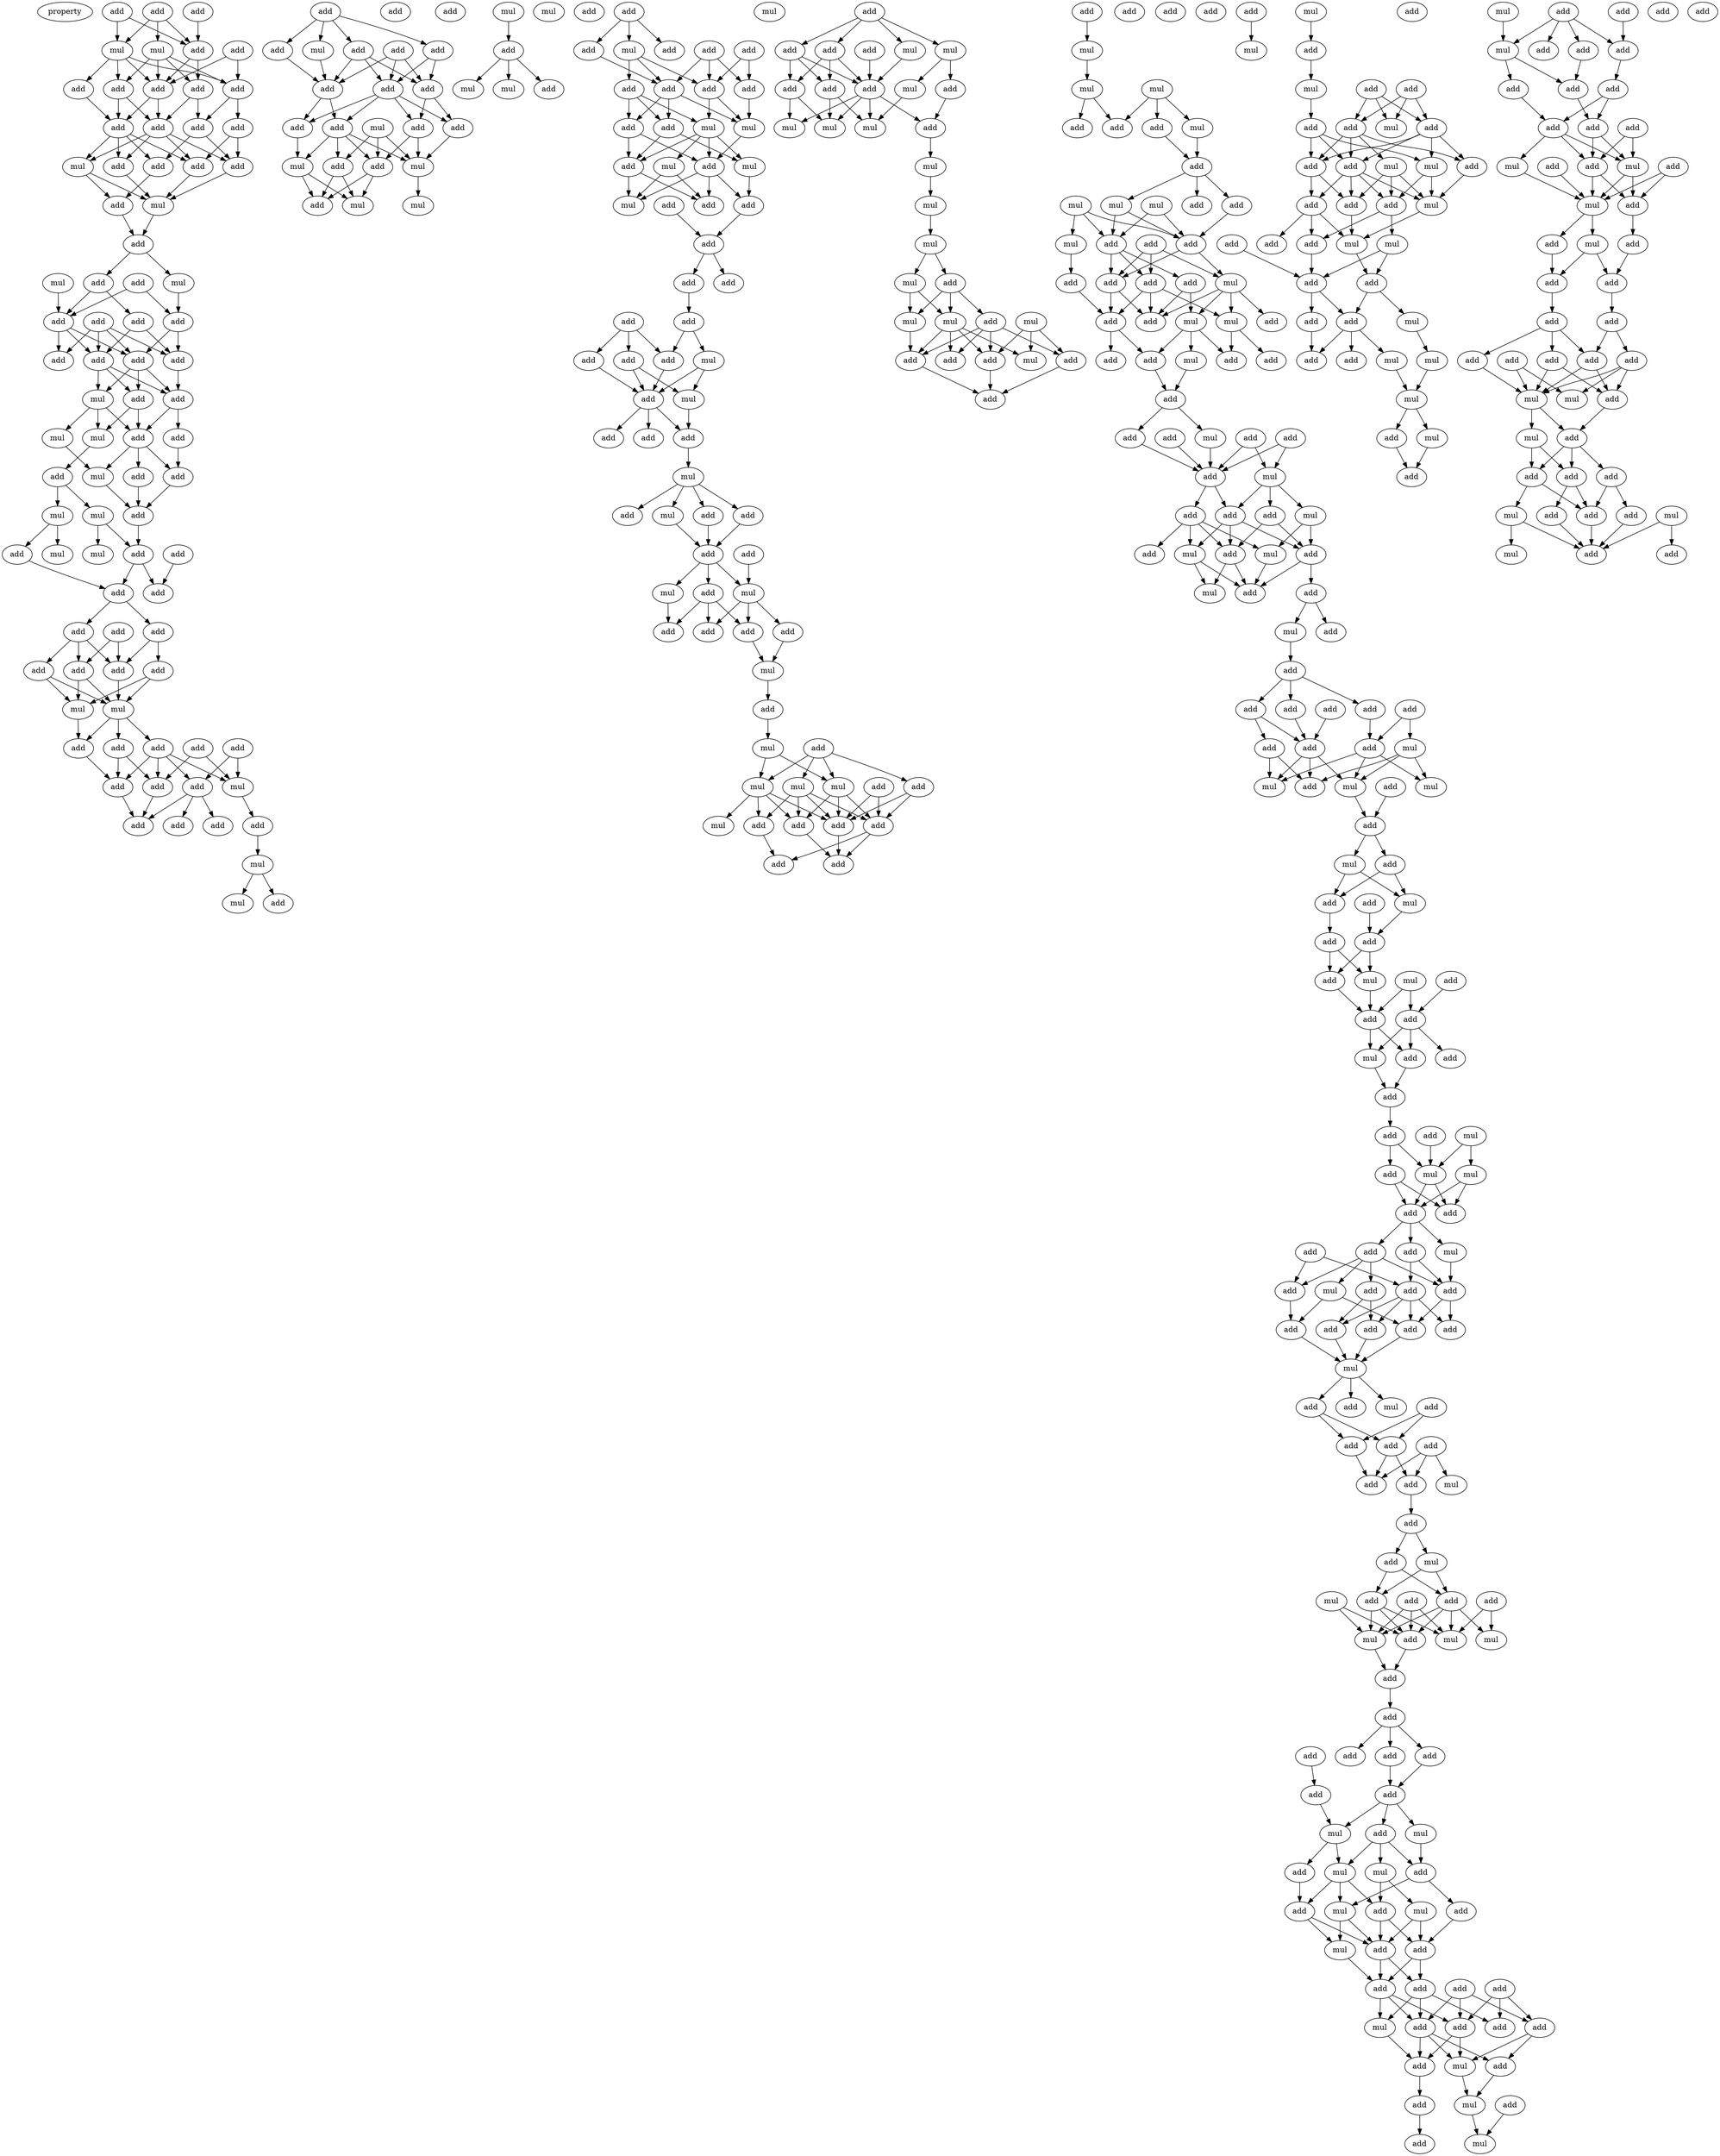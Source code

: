 digraph {
    node [fontcolor=black]
    property [mul=2,lf=1.6]
    0 [ label = add ];
    1 [ label = add ];
    2 [ label = add ];
    3 [ label = mul ];
    4 [ label = mul ];
    5 [ label = add ];
    6 [ label = add ];
    7 [ label = add ];
    8 [ label = add ];
    9 [ label = add ];
    10 [ label = add ];
    11 [ label = add ];
    12 [ label = add ];
    13 [ label = add ];
    14 [ label = add ];
    15 [ label = add ];
    16 [ label = mul ];
    17 [ label = add ];
    18 [ label = add ];
    19 [ label = add ];
    20 [ label = add ];
    21 [ label = add ];
    22 [ label = mul ];
    23 [ label = add ];
    24 [ label = add ];
    25 [ label = mul ];
    26 [ label = mul ];
    27 [ label = add ];
    28 [ label = add ];
    29 [ label = add ];
    30 [ label = add ];
    31 [ label = add ];
    32 [ label = add ];
    33 [ label = add ];
    34 [ label = add ];
    35 [ label = add ];
    36 [ label = add ];
    37 [ label = add ];
    38 [ label = mul ];
    39 [ label = mul ];
    40 [ label = add ];
    41 [ label = mul ];
    42 [ label = add ];
    43 [ label = add ];
    44 [ label = add ];
    45 [ label = add ];
    46 [ label = mul ];
    47 [ label = mul ];
    48 [ label = mul ];
    49 [ label = add ];
    50 [ label = mul ];
    51 [ label = add ];
    52 [ label = add ];
    53 [ label = mul ];
    54 [ label = add ];
    55 [ label = add ];
    56 [ label = add ];
    57 [ label = add ];
    58 [ label = add ];
    59 [ label = add ];
    60 [ label = add ];
    61 [ label = add ];
    62 [ label = add ];
    63 [ label = add ];
    64 [ label = mul ];
    65 [ label = mul ];
    66 [ label = add ];
    67 [ label = add ];
    68 [ label = add ];
    69 [ label = add ];
    70 [ label = add ];
    71 [ label = mul ];
    72 [ label = add ];
    73 [ label = add ];
    74 [ label = add ];
    75 [ label = add ];
    76 [ label = add ];
    77 [ label = add ];
    78 [ label = add ];
    79 [ label = mul ];
    80 [ label = mul ];
    81 [ label = add ];
    82 [ label = add ];
    83 [ label = add ];
    84 [ label = mul ];
    85 [ label = add ];
    86 [ label = add ];
    87 [ label = add ];
    88 [ label = add ];
    89 [ label = add ];
    90 [ label = add ];
    91 [ label = add ];
    92 [ label = mul ];
    93 [ label = add ];
    94 [ label = add ];
    95 [ label = add ];
    96 [ label = mul ];
    97 [ label = mul ];
    98 [ label = add ];
    99 [ label = add ];
    100 [ label = mul ];
    101 [ label = add ];
    102 [ label = mul ];
    103 [ label = add ];
    104 [ label = add ];
    105 [ label = mul ];
    106 [ label = add ];
    107 [ label = mul ];
    108 [ label = mul ];
    109 [ label = add ];
    110 [ label = mul ];
    111 [ label = add ];
    112 [ label = add ];
    113 [ label = add ];
    114 [ label = add ];
    115 [ label = add ];
    116 [ label = mul ];
    117 [ label = add ];
    118 [ label = add ];
    119 [ label = add ];
    120 [ label = add ];
    121 [ label = add ];
    122 [ label = add ];
    123 [ label = mul ];
    124 [ label = add ];
    125 [ label = mul ];
    126 [ label = add ];
    127 [ label = mul ];
    128 [ label = add ];
    129 [ label = mul ];
    130 [ label = mul ];
    131 [ label = add ];
    132 [ label = add ];
    133 [ label = add ];
    134 [ label = add ];
    135 [ label = add ];
    136 [ label = add ];
    137 [ label = add ];
    138 [ label = add ];
    139 [ label = add ];
    140 [ label = add ];
    141 [ label = mul ];
    142 [ label = add ];
    143 [ label = mul ];
    144 [ label = add ];
    145 [ label = add ];
    146 [ label = add ];
    147 [ label = mul ];
    148 [ label = add ];
    149 [ label = mul ];
    150 [ label = add ];
    151 [ label = mul ];
    152 [ label = add ];
    153 [ label = add ];
    154 [ label = add ];
    155 [ label = add ];
    156 [ label = mul ];
    157 [ label = add ];
    158 [ label = mul ];
    159 [ label = add ];
    160 [ label = add ];
    161 [ label = add ];
    162 [ label = add ];
    163 [ label = mul ];
    164 [ label = add ];
    165 [ label = add ];
    166 [ label = mul ];
    167 [ label = mul ];
    168 [ label = mul ];
    169 [ label = mul ];
    170 [ label = add ];
    171 [ label = add ];
    172 [ label = add ];
    173 [ label = mul ];
    174 [ label = add ];
    175 [ label = add ];
    176 [ label = add ];
    177 [ label = add ];
    178 [ label = add ];
    179 [ label = add ];
    180 [ label = add ];
    181 [ label = add ];
    182 [ label = mul ];
    183 [ label = mul ];
    184 [ label = add ];
    185 [ label = add ];
    186 [ label = add ];
    187 [ label = add ];
    188 [ label = add ];
    189 [ label = mul ];
    190 [ label = mul ];
    191 [ label = mul ];
    192 [ label = add ];
    193 [ label = mul ];
    194 [ label = mul ];
    195 [ label = mul ];
    196 [ label = mul ];
    197 [ label = mul ];
    198 [ label = add ];
    199 [ label = mul ];
    200 [ label = mul ];
    201 [ label = mul ];
    202 [ label = add ];
    203 [ label = add ];
    204 [ label = add ];
    205 [ label = add ];
    206 [ label = add ];
    207 [ label = mul ];
    208 [ label = add ];
    209 [ label = add ];
    210 [ label = mul ];
    211 [ label = add ];
    212 [ label = mul ];
    213 [ label = mul ];
    214 [ label = add ];
    215 [ label = add ];
    216 [ label = add ];
    217 [ label = mul ];
    218 [ label = add ];
    219 [ label = add ];
    220 [ label = add ];
    221 [ label = add ];
    222 [ label = mul ];
    223 [ label = mul ];
    224 [ label = mul ];
    225 [ label = mul ];
    226 [ label = add ];
    227 [ label = add ];
    228 [ label = add ];
    229 [ label = mul ];
    230 [ label = add ];
    231 [ label = add ];
    232 [ label = add ];
    233 [ label = add ];
    234 [ label = add ];
    235 [ label = add ];
    236 [ label = mul ];
    237 [ label = add ];
    238 [ label = mul ];
    239 [ label = mul ];
    240 [ label = add ];
    241 [ label = add ];
    242 [ label = add ];
    243 [ label = add ];
    244 [ label = add ];
    245 [ label = add ];
    246 [ label = add ];
    247 [ label = add ];
    248 [ label = mul ];
    249 [ label = add ];
    250 [ label = mul ];
    251 [ label = add ];
    252 [ label = add ];
    253 [ label = add ];
    254 [ label = mul ];
    255 [ label = add ];
    256 [ label = add ];
    257 [ label = mul ];
    258 [ label = add ];
    259 [ label = add ];
    260 [ label = mul ];
    261 [ label = add ];
    262 [ label = mul ];
    263 [ label = add ];
    264 [ label = mul ];
    265 [ label = add ];
    266 [ label = add ];
    267 [ label = add ];
    268 [ label = add ];
    269 [ label = add ];
    270 [ label = add ];
    271 [ label = add ];
    272 [ label = add ];
    273 [ label = add ];
    274 [ label = mul ];
    275 [ label = add ];
    276 [ label = add ];
    277 [ label = mul ];
    278 [ label = add ];
    279 [ label = mul ];
    280 [ label = mul ];
    281 [ label = add ];
    282 [ label = add ];
    283 [ label = mul ];
    284 [ label = mul ];
    285 [ label = add ];
    286 [ label = add ];
    287 [ label = add ];
    288 [ label = add ];
    289 [ label = mul ];
    290 [ label = add ];
    291 [ label = add ];
    292 [ label = add ];
    293 [ label = mul ];
    294 [ label = add ];
    295 [ label = add ];
    296 [ label = add ];
    297 [ label = add ];
    298 [ label = mul ];
    299 [ label = add ];
    300 [ label = mul ];
    301 [ label = add ];
    302 [ label = add ];
    303 [ label = add ];
    304 [ label = mul ];
    305 [ label = mul ];
    306 [ label = add ];
    307 [ label = add ];
    308 [ label = add ];
    309 [ label = add ];
    310 [ label = add ];
    311 [ label = mul ];
    312 [ label = add ];
    313 [ label = mul ];
    314 [ label = add ];
    315 [ label = add ];
    316 [ label = add ];
    317 [ label = add ];
    318 [ label = add ];
    319 [ label = add ];
    320 [ label = add ];
    321 [ label = add ];
    322 [ label = mul ];
    323 [ label = add ];
    324 [ label = add ];
    325 [ label = mul ];
    326 [ label = add ];
    327 [ label = add ];
    328 [ label = add ];
    329 [ label = add ];
    330 [ label = add ];
    331 [ label = mul ];
    332 [ label = add ];
    333 [ label = add ];
    334 [ label = mul ];
    335 [ label = add ];
    336 [ label = add ];
    337 [ label = mul ];
    338 [ label = add ];
    339 [ label = add ];
    340 [ label = add ];
    341 [ label = add ];
    342 [ label = mul ];
    343 [ label = mul ];
    344 [ label = mul ];
    345 [ label = add ];
    346 [ label = add ];
    347 [ label = add ];
    348 [ label = add ];
    349 [ label = add ];
    350 [ label = add ];
    351 [ label = mul ];
    352 [ label = add ];
    353 [ label = add ];
    354 [ label = add ];
    355 [ label = add ];
    356 [ label = mul ];
    357 [ label = mul ];
    358 [ label = mul ];
    359 [ label = mul ];
    360 [ label = add ];
    361 [ label = add ];
    362 [ label = mul ];
    363 [ label = add ];
    364 [ label = add ];
    365 [ label = add ];
    366 [ label = mul ];
    367 [ label = add ];
    368 [ label = add ];
    369 [ label = mul ];
    370 [ label = add ];
    371 [ label = add ];
    372 [ label = add ];
    373 [ label = add ];
    374 [ label = add ];
    375 [ label = mul ];
    376 [ label = add ];
    377 [ label = add ];
    378 [ label = add ];
    379 [ label = mul ];
    380 [ label = add ];
    381 [ label = add ];
    382 [ label = add ];
    383 [ label = add ];
    384 [ label = mul ];
    385 [ label = mul ];
    386 [ label = mul ];
    387 [ label = add ];
    388 [ label = add ];
    389 [ label = mul ];
    390 [ label = add ];
    391 [ label = add ];
    392 [ label = mul ];
    393 [ label = add ];
    394 [ label = add ];
    395 [ label = add ];
    396 [ label = add ];
    397 [ label = add ];
    398 [ label = mul ];
    399 [ label = mul ];
    400 [ label = add ];
    401 [ label = add ];
    402 [ label = add ];
    403 [ label = add ];
    404 [ label = mul ];
    405 [ label = mul ];
    406 [ label = add ];
    407 [ label = add ];
    408 [ label = mul ];
    409 [ label = add ];
    410 [ label = add ];
    411 [ label = add ];
    412 [ label = mul ];
    413 [ label = add ];
    414 [ label = add ];
    415 [ label = mul ];
    416 [ label = mul ];
    417 [ label = add ];
    418 [ label = add ];
    419 [ label = mul ];
    420 [ label = add ];
    421 [ label = mul ];
    422 [ label = add ];
    423 [ label = add ];
    424 [ label = add ];
    425 [ label = mul ];
    426 [ label = add ];
    427 [ label = add ];
    428 [ label = add ];
    429 [ label = add ];
    430 [ label = add ];
    431 [ label = mul ];
    432 [ label = add ];
    433 [ label = add ];
    434 [ label = add ];
    435 [ label = add ];
    436 [ label = add ];
    437 [ label = add ];
    438 [ label = mul ];
    439 [ label = add ];
    440 [ label = mul ];
    441 [ label = add ];
    442 [ label = add ];
    443 [ label = mul ];
    444 [ label = add ];
    445 [ label = add ];
    446 [ label = mul ];
    447 [ label = add ];
    448 [ label = add ];
    449 [ label = add ];
    450 [ label = add ];
    451 [ label = add ];
    452 [ label = add ];
    453 [ label = add ];
    454 [ label = add ];
    455 [ label = add ];
    456 [ label = add ];
    457 [ label = add ];
    458 [ label = mul ];
    459 [ label = mul ];
    460 [ label = add ];
    461 [ label = mul ];
    462 [ label = add ];
    463 [ label = add ];
    464 [ label = add ];
    465 [ label = add ];
    466 [ label = mul ];
    467 [ label = add ];
    468 [ label = add ];
    469 [ label = mul ];
    470 [ label = add ];
    471 [ label = add ];
    472 [ label = mul ];
    473 [ label = add ];
    0 -> 3 [ name = 0 ];
    0 -> 4 [ name = 1 ];
    0 -> 5 [ name = 2 ];
    1 -> 3 [ name = 3 ];
    1 -> 5 [ name = 4 ];
    2 -> 5 [ name = 5 ];
    3 -> 7 [ name = 6 ];
    3 -> 8 [ name = 7 ];
    3 -> 10 [ name = 8 ];
    3 -> 11 [ name = 9 ];
    4 -> 7 [ name = 10 ];
    4 -> 8 [ name = 11 ];
    4 -> 9 [ name = 12 ];
    4 -> 11 [ name = 13 ];
    5 -> 9 [ name = 14 ];
    5 -> 11 [ name = 15 ];
    6 -> 7 [ name = 16 ];
    6 -> 11 [ name = 17 ];
    7 -> 13 [ name = 18 ];
    7 -> 15 [ name = 19 ];
    8 -> 12 [ name = 20 ];
    8 -> 14 [ name = 21 ];
    9 -> 13 [ name = 22 ];
    9 -> 14 [ name = 23 ];
    10 -> 12 [ name = 24 ];
    11 -> 12 [ name = 25 ];
    11 -> 14 [ name = 26 ];
    12 -> 16 [ name = 27 ];
    12 -> 17 [ name = 28 ];
    12 -> 18 [ name = 29 ];
    12 -> 20 [ name = 30 ];
    13 -> 19 [ name = 31 ];
    13 -> 20 [ name = 32 ];
    14 -> 16 [ name = 33 ];
    14 -> 17 [ name = 34 ];
    14 -> 18 [ name = 35 ];
    14 -> 19 [ name = 36 ];
    15 -> 18 [ name = 37 ];
    15 -> 19 [ name = 38 ];
    16 -> 21 [ name = 39 ];
    16 -> 22 [ name = 40 ];
    17 -> 22 [ name = 41 ];
    18 -> 22 [ name = 42 ];
    19 -> 22 [ name = 43 ];
    20 -> 21 [ name = 44 ];
    21 -> 23 [ name = 45 ];
    22 -> 23 [ name = 46 ];
    23 -> 26 [ name = 47 ];
    23 -> 27 [ name = 48 ];
    24 -> 30 [ name = 49 ];
    24 -> 31 [ name = 50 ];
    25 -> 31 [ name = 51 ];
    26 -> 30 [ name = 52 ];
    27 -> 28 [ name = 53 ];
    27 -> 31 [ name = 54 ];
    28 -> 33 [ name = 55 ];
    28 -> 35 [ name = 56 ];
    29 -> 32 [ name = 57 ];
    29 -> 33 [ name = 58 ];
    29 -> 34 [ name = 59 ];
    29 -> 35 [ name = 60 ];
    30 -> 32 [ name = 61 ];
    30 -> 35 [ name = 62 ];
    31 -> 32 [ name = 63 ];
    31 -> 33 [ name = 64 ];
    31 -> 34 [ name = 65 ];
    32 -> 36 [ name = 66 ];
    32 -> 37 [ name = 67 ];
    32 -> 38 [ name = 68 ];
    33 -> 36 [ name = 69 ];
    33 -> 37 [ name = 70 ];
    33 -> 38 [ name = 71 ];
    35 -> 37 [ name = 72 ];
    36 -> 39 [ name = 73 ];
    36 -> 42 [ name = 74 ];
    37 -> 40 [ name = 75 ];
    37 -> 42 [ name = 76 ];
    38 -> 39 [ name = 77 ];
    38 -> 41 [ name = 78 ];
    38 -> 42 [ name = 79 ];
    39 -> 45 [ name = 80 ];
    40 -> 44 [ name = 81 ];
    41 -> 46 [ name = 82 ];
    42 -> 43 [ name = 83 ];
    42 -> 44 [ name = 84 ];
    42 -> 46 [ name = 85 ];
    43 -> 49 [ name = 86 ];
    44 -> 49 [ name = 87 ];
    45 -> 47 [ name = 88 ];
    45 -> 48 [ name = 89 ];
    46 -> 49 [ name = 90 ];
    47 -> 50 [ name = 91 ];
    47 -> 54 [ name = 92 ];
    48 -> 51 [ name = 93 ];
    48 -> 53 [ name = 94 ];
    49 -> 51 [ name = 95 ];
    51 -> 55 [ name = 96 ];
    51 -> 56 [ name = 97 ];
    52 -> 56 [ name = 98 ];
    54 -> 55 [ name = 99 ];
    55 -> 58 [ name = 100 ];
    55 -> 59 [ name = 101 ];
    57 -> 60 [ name = 102 ];
    57 -> 61 [ name = 103 ];
    58 -> 61 [ name = 104 ];
    58 -> 62 [ name = 105 ];
    59 -> 60 [ name = 106 ];
    59 -> 61 [ name = 107 ];
    59 -> 63 [ name = 108 ];
    60 -> 64 [ name = 109 ];
    60 -> 65 [ name = 110 ];
    61 -> 65 [ name = 111 ];
    62 -> 64 [ name = 112 ];
    62 -> 65 [ name = 113 ];
    63 -> 64 [ name = 114 ];
    63 -> 65 [ name = 115 ];
    64 -> 69 [ name = 116 ];
    65 -> 66 [ name = 117 ];
    65 -> 69 [ name = 118 ];
    65 -> 70 [ name = 119 ];
    66 -> 72 [ name = 120 ];
    66 -> 74 [ name = 121 ];
    67 -> 71 [ name = 122 ];
    67 -> 72 [ name = 123 ];
    68 -> 71 [ name = 124 ];
    68 -> 73 [ name = 125 ];
    69 -> 74 [ name = 126 ];
    70 -> 71 [ name = 127 ];
    70 -> 72 [ name = 128 ];
    70 -> 73 [ name = 129 ];
    70 -> 74 [ name = 130 ];
    71 -> 76 [ name = 131 ];
    72 -> 75 [ name = 132 ];
    73 -> 75 [ name = 133 ];
    73 -> 77 [ name = 134 ];
    73 -> 78 [ name = 135 ];
    74 -> 75 [ name = 136 ];
    76 -> 79 [ name = 137 ];
    79 -> 80 [ name = 138 ];
    79 -> 81 [ name = 139 ];
    82 -> 83 [ name = 140 ];
    82 -> 84 [ name = 141 ];
    82 -> 86 [ name = 142 ];
    82 -> 87 [ name = 143 ];
    83 -> 88 [ name = 144 ];
    83 -> 89 [ name = 145 ];
    83 -> 90 [ name = 146 ];
    84 -> 89 [ name = 147 ];
    85 -> 88 [ name = 148 ];
    85 -> 89 [ name = 149 ];
    85 -> 90 [ name = 150 ];
    86 -> 89 [ name = 151 ];
    87 -> 88 [ name = 152 ];
    87 -> 90 [ name = 153 ];
    88 -> 91 [ name = 154 ];
    88 -> 93 [ name = 155 ];
    88 -> 94 [ name = 156 ];
    88 -> 95 [ name = 157 ];
    89 -> 93 [ name = 158 ];
    89 -> 95 [ name = 159 ];
    90 -> 91 [ name = 160 ];
    90 -> 94 [ name = 161 ];
    91 -> 96 [ name = 162 ];
    92 -> 96 [ name = 163 ];
    92 -> 98 [ name = 164 ];
    92 -> 99 [ name = 165 ];
    93 -> 96 [ name = 166 ];
    93 -> 97 [ name = 167 ];
    93 -> 98 [ name = 168 ];
    93 -> 99 [ name = 169 ];
    94 -> 96 [ name = 170 ];
    94 -> 98 [ name = 171 ];
    95 -> 97 [ name = 172 ];
    96 -> 100 [ name = 173 ];
    97 -> 101 [ name = 174 ];
    97 -> 102 [ name = 175 ];
    98 -> 101 [ name = 176 ];
    98 -> 102 [ name = 177 ];
    99 -> 101 [ name = 178 ];
    99 -> 102 [ name = 179 ];
    105 -> 106 [ name = 180 ];
    106 -> 107 [ name = 181 ];
    106 -> 110 [ name = 182 ];
    106 -> 111 [ name = 183 ];
    112 -> 113 [ name = 184 ];
    112 -> 114 [ name = 185 ];
    112 -> 116 [ name = 186 ];
    113 -> 118 [ name = 187 ];
    115 -> 118 [ name = 188 ];
    115 -> 120 [ name = 189 ];
    115 -> 121 [ name = 190 ];
    116 -> 118 [ name = 191 ];
    116 -> 119 [ name = 192 ];
    116 -> 120 [ name = 193 ];
    117 -> 120 [ name = 194 ];
    117 -> 121 [ name = 195 ];
    118 -> 122 [ name = 196 ];
    118 -> 124 [ name = 197 ];
    118 -> 125 [ name = 198 ];
    119 -> 122 [ name = 199 ];
    119 -> 123 [ name = 200 ];
    119 -> 124 [ name = 201 ];
    120 -> 123 [ name = 202 ];
    120 -> 125 [ name = 203 ];
    121 -> 125 [ name = 204 ];
    122 -> 128 [ name = 205 ];
    122 -> 129 [ name = 206 ];
    123 -> 126 [ name = 207 ];
    123 -> 127 [ name = 208 ];
    123 -> 128 [ name = 209 ];
    123 -> 129 [ name = 210 ];
    124 -> 126 [ name = 211 ];
    124 -> 128 [ name = 212 ];
    125 -> 126 [ name = 213 ];
    126 -> 130 [ name = 214 ];
    126 -> 132 [ name = 215 ];
    126 -> 133 [ name = 216 ];
    127 -> 130 [ name = 217 ];
    127 -> 133 [ name = 218 ];
    128 -> 130 [ name = 219 ];
    128 -> 133 [ name = 220 ];
    129 -> 132 [ name = 221 ];
    131 -> 134 [ name = 222 ];
    132 -> 134 [ name = 223 ];
    134 -> 135 [ name = 224 ];
    134 -> 136 [ name = 225 ];
    135 -> 138 [ name = 226 ];
    137 -> 139 [ name = 227 ];
    137 -> 140 [ name = 228 ];
    137 -> 142 [ name = 229 ];
    138 -> 141 [ name = 230 ];
    138 -> 142 [ name = 231 ];
    139 -> 143 [ name = 232 ];
    139 -> 144 [ name = 233 ];
    140 -> 144 [ name = 234 ];
    141 -> 143 [ name = 235 ];
    141 -> 144 [ name = 236 ];
    142 -> 144 [ name = 237 ];
    143 -> 146 [ name = 238 ];
    144 -> 145 [ name = 239 ];
    144 -> 146 [ name = 240 ];
    144 -> 148 [ name = 241 ];
    146 -> 149 [ name = 242 ];
    149 -> 150 [ name = 243 ];
    149 -> 151 [ name = 244 ];
    149 -> 152 [ name = 245 ];
    149 -> 153 [ name = 246 ];
    151 -> 155 [ name = 247 ];
    152 -> 155 [ name = 248 ];
    153 -> 155 [ name = 249 ];
    154 -> 158 [ name = 250 ];
    155 -> 156 [ name = 251 ];
    155 -> 157 [ name = 252 ];
    155 -> 158 [ name = 253 ];
    156 -> 159 [ name = 254 ];
    157 -> 159 [ name = 255 ];
    157 -> 160 [ name = 256 ];
    157 -> 161 [ name = 257 ];
    158 -> 160 [ name = 258 ];
    158 -> 161 [ name = 259 ];
    158 -> 162 [ name = 260 ];
    160 -> 163 [ name = 261 ];
    162 -> 163 [ name = 262 ];
    163 -> 164 [ name = 263 ];
    164 -> 166 [ name = 264 ];
    165 -> 167 [ name = 265 ];
    165 -> 168 [ name = 266 ];
    165 -> 169 [ name = 267 ];
    165 -> 170 [ name = 268 ];
    166 -> 167 [ name = 269 ];
    166 -> 169 [ name = 270 ];
    167 -> 172 [ name = 271 ];
    167 -> 174 [ name = 272 ];
    167 -> 176 [ name = 273 ];
    168 -> 172 [ name = 274 ];
    168 -> 174 [ name = 275 ];
    168 -> 175 [ name = 276 ];
    168 -> 176 [ name = 277 ];
    169 -> 172 [ name = 278 ];
    169 -> 173 [ name = 279 ];
    169 -> 174 [ name = 280 ];
    169 -> 175 [ name = 281 ];
    170 -> 172 [ name = 282 ];
    170 -> 176 [ name = 283 ];
    171 -> 172 [ name = 284 ];
    171 -> 176 [ name = 285 ];
    172 -> 177 [ name = 286 ];
    174 -> 177 [ name = 287 ];
    175 -> 178 [ name = 288 ];
    176 -> 177 [ name = 289 ];
    176 -> 178 [ name = 290 ];
    179 -> 180 [ name = 291 ];
    179 -> 182 [ name = 292 ];
    179 -> 183 [ name = 293 ];
    179 -> 184 [ name = 294 ];
    180 -> 185 [ name = 295 ];
    180 -> 187 [ name = 296 ];
    180 -> 188 [ name = 297 ];
    181 -> 185 [ name = 298 ];
    182 -> 186 [ name = 299 ];
    182 -> 189 [ name = 300 ];
    183 -> 185 [ name = 301 ];
    184 -> 185 [ name = 302 ];
    184 -> 187 [ name = 303 ];
    184 -> 188 [ name = 304 ];
    185 -> 190 [ name = 305 ];
    185 -> 191 [ name = 306 ];
    185 -> 192 [ name = 307 ];
    185 -> 193 [ name = 308 ];
    186 -> 192 [ name = 309 ];
    187 -> 190 [ name = 310 ];
    187 -> 191 [ name = 311 ];
    188 -> 191 [ name = 312 ];
    188 -> 193 [ name = 313 ];
    189 -> 190 [ name = 314 ];
    192 -> 194 [ name = 315 ];
    194 -> 195 [ name = 316 ];
    195 -> 196 [ name = 317 ];
    196 -> 197 [ name = 318 ];
    196 -> 198 [ name = 319 ];
    197 -> 199 [ name = 320 ];
    197 -> 200 [ name = 321 ];
    198 -> 199 [ name = 322 ];
    198 -> 200 [ name = 323 ];
    198 -> 202 [ name = 324 ];
    199 -> 205 [ name = 325 ];
    200 -> 204 [ name = 326 ];
    200 -> 205 [ name = 327 ];
    200 -> 206 [ name = 328 ];
    200 -> 207 [ name = 329 ];
    201 -> 203 [ name = 330 ];
    201 -> 206 [ name = 331 ];
    201 -> 207 [ name = 332 ];
    202 -> 203 [ name = 333 ];
    202 -> 204 [ name = 334 ];
    202 -> 205 [ name = 335 ];
    202 -> 206 [ name = 336 ];
    203 -> 208 [ name = 337 ];
    205 -> 208 [ name = 338 ];
    206 -> 208 [ name = 339 ];
    209 -> 210 [ name = 340 ];
    210 -> 212 [ name = 341 ];
    212 -> 214 [ name = 342 ];
    212 -> 215 [ name = 343 ];
    213 -> 215 [ name = 344 ];
    213 -> 216 [ name = 345 ];
    213 -> 217 [ name = 346 ];
    216 -> 219 [ name = 347 ];
    217 -> 219 [ name = 348 ];
    219 -> 220 [ name = 349 ];
    219 -> 221 [ name = 350 ];
    219 -> 224 [ name = 351 ];
    220 -> 226 [ name = 352 ];
    222 -> 225 [ name = 353 ];
    222 -> 226 [ name = 354 ];
    222 -> 228 [ name = 355 ];
    223 -> 226 [ name = 356 ];
    223 -> 228 [ name = 357 ];
    224 -> 226 [ name = 358 ];
    224 -> 228 [ name = 359 ];
    225 -> 230 [ name = 360 ];
    226 -> 229 [ name = 361 ];
    226 -> 233 [ name = 362 ];
    227 -> 229 [ name = 363 ];
    227 -> 231 [ name = 364 ];
    227 -> 233 [ name = 365 ];
    228 -> 231 [ name = 366 ];
    228 -> 232 [ name = 367 ];
    228 -> 233 [ name = 368 ];
    229 -> 234 [ name = 369 ];
    229 -> 236 [ name = 370 ];
    229 -> 237 [ name = 371 ];
    229 -> 238 [ name = 372 ];
    230 -> 235 [ name = 373 ];
    231 -> 234 [ name = 374 ];
    231 -> 235 [ name = 375 ];
    231 -> 238 [ name = 376 ];
    232 -> 234 [ name = 377 ];
    232 -> 236 [ name = 378 ];
    233 -> 234 [ name = 379 ];
    233 -> 235 [ name = 380 ];
    235 -> 242 [ name = 381 ];
    235 -> 243 [ name = 382 ];
    236 -> 239 [ name = 383 ];
    236 -> 240 [ name = 384 ];
    236 -> 243 [ name = 385 ];
    238 -> 240 [ name = 386 ];
    238 -> 241 [ name = 387 ];
    239 -> 244 [ name = 388 ];
    243 -> 244 [ name = 389 ];
    244 -> 248 [ name = 390 ];
    244 -> 249 [ name = 391 ];
    245 -> 250 [ name = 392 ];
    245 -> 251 [ name = 393 ];
    246 -> 251 [ name = 394 ];
    247 -> 250 [ name = 395 ];
    247 -> 251 [ name = 396 ];
    248 -> 251 [ name = 397 ];
    249 -> 251 [ name = 398 ];
    250 -> 252 [ name = 399 ];
    250 -> 253 [ name = 400 ];
    250 -> 254 [ name = 401 ];
    251 -> 253 [ name = 402 ];
    251 -> 255 [ name = 403 ];
    252 -> 256 [ name = 404 ];
    252 -> 258 [ name = 405 ];
    253 -> 256 [ name = 406 ];
    253 -> 257 [ name = 407 ];
    253 -> 258 [ name = 408 ];
    254 -> 256 [ name = 409 ];
    254 -> 260 [ name = 410 ];
    255 -> 257 [ name = 411 ];
    255 -> 258 [ name = 412 ];
    255 -> 259 [ name = 413 ];
    255 -> 260 [ name = 414 ];
    256 -> 261 [ name = 415 ];
    256 -> 263 [ name = 416 ];
    257 -> 262 [ name = 417 ];
    257 -> 263 [ name = 418 ];
    258 -> 262 [ name = 419 ];
    258 -> 263 [ name = 420 ];
    260 -> 263 [ name = 421 ];
    261 -> 264 [ name = 422 ];
    261 -> 265 [ name = 423 ];
    264 -> 266 [ name = 424 ];
    266 -> 267 [ name = 425 ];
    266 -> 269 [ name = 426 ];
    266 -> 270 [ name = 427 ];
    267 -> 273 [ name = 428 ];
    268 -> 273 [ name = 429 ];
    269 -> 275 [ name = 430 ];
    270 -> 272 [ name = 431 ];
    270 -> 273 [ name = 432 ];
    271 -> 274 [ name = 433 ];
    271 -> 275 [ name = 434 ];
    272 -> 277 [ name = 435 ];
    272 -> 278 [ name = 436 ];
    273 -> 277 [ name = 437 ];
    273 -> 278 [ name = 438 ];
    273 -> 280 [ name = 439 ];
    274 -> 278 [ name = 440 ];
    274 -> 279 [ name = 441 ];
    274 -> 280 [ name = 442 ];
    275 -> 277 [ name = 443 ];
    275 -> 279 [ name = 444 ];
    275 -> 280 [ name = 445 ];
    276 -> 281 [ name = 446 ];
    280 -> 281 [ name = 447 ];
    281 -> 282 [ name = 448 ];
    281 -> 283 [ name = 449 ];
    282 -> 284 [ name = 450 ];
    282 -> 285 [ name = 451 ];
    283 -> 284 [ name = 452 ];
    283 -> 285 [ name = 453 ];
    284 -> 288 [ name = 454 ];
    285 -> 287 [ name = 455 ];
    286 -> 288 [ name = 456 ];
    287 -> 289 [ name = 457 ];
    287 -> 292 [ name = 458 ];
    288 -> 289 [ name = 459 ];
    288 -> 292 [ name = 460 ];
    289 -> 295 [ name = 461 ];
    291 -> 294 [ name = 462 ];
    292 -> 295 [ name = 463 ];
    293 -> 294 [ name = 464 ];
    293 -> 295 [ name = 465 ];
    294 -> 296 [ name = 466 ];
    294 -> 297 [ name = 467 ];
    294 -> 298 [ name = 468 ];
    295 -> 297 [ name = 469 ];
    295 -> 298 [ name = 470 ];
    297 -> 299 [ name = 471 ];
    298 -> 299 [ name = 472 ];
    299 -> 301 [ name = 473 ];
    300 -> 304 [ name = 474 ];
    300 -> 305 [ name = 475 ];
    301 -> 303 [ name = 476 ];
    301 -> 305 [ name = 477 ];
    302 -> 305 [ name = 478 ];
    303 -> 306 [ name = 479 ];
    303 -> 307 [ name = 480 ];
    304 -> 306 [ name = 481 ];
    304 -> 307 [ name = 482 ];
    305 -> 306 [ name = 483 ];
    305 -> 307 [ name = 484 ];
    307 -> 308 [ name = 485 ];
    307 -> 310 [ name = 486 ];
    307 -> 311 [ name = 487 ];
    308 -> 312 [ name = 488 ];
    308 -> 313 [ name = 489 ];
    308 -> 314 [ name = 490 ];
    308 -> 316 [ name = 491 ];
    309 -> 315 [ name = 492 ];
    309 -> 316 [ name = 493 ];
    310 -> 314 [ name = 494 ];
    310 -> 315 [ name = 495 ];
    311 -> 314 [ name = 496 ];
    312 -> 320 [ name = 497 ];
    312 -> 321 [ name = 498 ];
    313 -> 318 [ name = 499 ];
    313 -> 319 [ name = 500 ];
    314 -> 317 [ name = 501 ];
    314 -> 318 [ name = 502 ];
    315 -> 317 [ name = 503 ];
    315 -> 318 [ name = 504 ];
    315 -> 320 [ name = 505 ];
    315 -> 321 [ name = 506 ];
    316 -> 319 [ name = 507 ];
    318 -> 322 [ name = 508 ];
    319 -> 322 [ name = 509 ];
    320 -> 322 [ name = 510 ];
    321 -> 322 [ name = 511 ];
    322 -> 323 [ name = 512 ];
    322 -> 325 [ name = 513 ];
    322 -> 326 [ name = 514 ];
    324 -> 328 [ name = 515 ];
    324 -> 329 [ name = 516 ];
    326 -> 328 [ name = 517 ];
    326 -> 329 [ name = 518 ];
    327 -> 330 [ name = 519 ];
    327 -> 331 [ name = 520 ];
    327 -> 332 [ name = 521 ];
    328 -> 330 [ name = 522 ];
    328 -> 332 [ name = 523 ];
    329 -> 330 [ name = 524 ];
    332 -> 333 [ name = 525 ];
    333 -> 334 [ name = 526 ];
    333 -> 335 [ name = 527 ];
    334 -> 336 [ name = 528 ];
    334 -> 340 [ name = 529 ];
    335 -> 336 [ name = 530 ];
    335 -> 340 [ name = 531 ];
    336 -> 341 [ name = 532 ];
    336 -> 342 [ name = 533 ];
    336 -> 343 [ name = 534 ];
    337 -> 341 [ name = 535 ];
    337 -> 342 [ name = 536 ];
    338 -> 341 [ name = 537 ];
    338 -> 342 [ name = 538 ];
    338 -> 343 [ name = 539 ];
    339 -> 343 [ name = 540 ];
    339 -> 344 [ name = 541 ];
    340 -> 341 [ name = 542 ];
    340 -> 342 [ name = 543 ];
    340 -> 343 [ name = 544 ];
    340 -> 344 [ name = 545 ];
    341 -> 345 [ name = 546 ];
    342 -> 345 [ name = 547 ];
    345 -> 347 [ name = 548 ];
    346 -> 351 [ name = 549 ];
    347 -> 349 [ name = 550 ];
    347 -> 350 [ name = 551 ];
    347 -> 352 [ name = 552 ];
    348 -> 354 [ name = 553 ];
    350 -> 353 [ name = 554 ];
    352 -> 353 [ name = 555 ];
    353 -> 355 [ name = 556 ];
    353 -> 356 [ name = 557 ];
    353 -> 357 [ name = 558 ];
    354 -> 356 [ name = 559 ];
    355 -> 358 [ name = 560 ];
    355 -> 359 [ name = 561 ];
    355 -> 361 [ name = 562 ];
    356 -> 358 [ name = 563 ];
    356 -> 360 [ name = 564 ];
    357 -> 361 [ name = 565 ];
    358 -> 364 [ name = 566 ];
    358 -> 365 [ name = 567 ];
    358 -> 366 [ name = 568 ];
    359 -> 362 [ name = 569 ];
    359 -> 364 [ name = 570 ];
    360 -> 365 [ name = 571 ];
    361 -> 363 [ name = 572 ];
    361 -> 366 [ name = 573 ];
    362 -> 367 [ name = 574 ];
    362 -> 368 [ name = 575 ];
    363 -> 368 [ name = 576 ];
    364 -> 367 [ name = 577 ];
    364 -> 368 [ name = 578 ];
    365 -> 367 [ name = 579 ];
    365 -> 369 [ name = 580 ];
    366 -> 367 [ name = 581 ];
    366 -> 369 [ name = 582 ];
    367 -> 370 [ name = 583 ];
    367 -> 372 [ name = 584 ];
    368 -> 370 [ name = 585 ];
    368 -> 372 [ name = 586 ];
    369 -> 372 [ name = 587 ];
    370 -> 375 [ name = 588 ];
    370 -> 376 [ name = 589 ];
    370 -> 378 [ name = 590 ];
    371 -> 374 [ name = 591 ];
    371 -> 377 [ name = 592 ];
    371 -> 378 [ name = 593 ];
    372 -> 375 [ name = 594 ];
    372 -> 376 [ name = 595 ];
    372 -> 377 [ name = 596 ];
    373 -> 374 [ name = 597 ];
    373 -> 376 [ name = 598 ];
    373 -> 377 [ name = 599 ];
    374 -> 379 [ name = 600 ];
    374 -> 381 [ name = 601 ];
    375 -> 380 [ name = 602 ];
    376 -> 379 [ name = 603 ];
    376 -> 380 [ name = 604 ];
    376 -> 381 [ name = 605 ];
    377 -> 379 [ name = 606 ];
    377 -> 380 [ name = 607 ];
    379 -> 384 [ name = 608 ];
    380 -> 383 [ name = 609 ];
    381 -> 384 [ name = 610 ];
    382 -> 386 [ name = 611 ];
    383 -> 387 [ name = 612 ];
    384 -> 386 [ name = 613 ];
    385 -> 388 [ name = 614 ];
    388 -> 389 [ name = 615 ];
    389 -> 394 [ name = 616 ];
    390 -> 392 [ name = 617 ];
    390 -> 393 [ name = 618 ];
    390 -> 395 [ name = 619 ];
    391 -> 392 [ name = 620 ];
    391 -> 393 [ name = 621 ];
    391 -> 395 [ name = 622 ];
    393 -> 396 [ name = 623 ];
    393 -> 397 [ name = 624 ];
    393 -> 399 [ name = 625 ];
    393 -> 400 [ name = 626 ];
    394 -> 396 [ name = 627 ];
    394 -> 397 [ name = 628 ];
    394 -> 399 [ name = 629 ];
    395 -> 396 [ name = 630 ];
    395 -> 397 [ name = 631 ];
    395 -> 398 [ name = 632 ];
    395 -> 400 [ name = 633 ];
    396 -> 401 [ name = 634 ];
    396 -> 402 [ name = 635 ];
    396 -> 403 [ name = 636 ];
    396 -> 404 [ name = 637 ];
    397 -> 402 [ name = 638 ];
    397 -> 403 [ name = 639 ];
    398 -> 401 [ name = 640 ];
    398 -> 402 [ name = 641 ];
    398 -> 404 [ name = 642 ];
    399 -> 401 [ name = 643 ];
    399 -> 404 [ name = 644 ];
    400 -> 404 [ name = 645 ];
    401 -> 405 [ name = 646 ];
    401 -> 409 [ name = 647 ];
    402 -> 408 [ name = 648 ];
    403 -> 406 [ name = 649 ];
    403 -> 408 [ name = 650 ];
    403 -> 409 [ name = 651 ];
    404 -> 408 [ name = 652 ];
    405 -> 410 [ name = 653 ];
    405 -> 411 [ name = 654 ];
    407 -> 411 [ name = 655 ];
    408 -> 410 [ name = 656 ];
    409 -> 411 [ name = 657 ];
    410 -> 412 [ name = 658 ];
    410 -> 413 [ name = 659 ];
    411 -> 413 [ name = 660 ];
    411 -> 414 [ name = 661 ];
    412 -> 416 [ name = 662 ];
    413 -> 415 [ name = 663 ];
    413 -> 417 [ name = 664 ];
    413 -> 418 [ name = 665 ];
    414 -> 418 [ name = 666 ];
    415 -> 419 [ name = 667 ];
    416 -> 419 [ name = 668 ];
    419 -> 420 [ name = 669 ];
    419 -> 421 [ name = 670 ];
    420 -> 422 [ name = 671 ];
    421 -> 422 [ name = 672 ];
    424 -> 427 [ name = 673 ];
    424 -> 429 [ name = 674 ];
    424 -> 430 [ name = 675 ];
    424 -> 431 [ name = 676 ];
    425 -> 431 [ name = 677 ];
    426 -> 427 [ name = 678 ];
    427 -> 433 [ name = 679 ];
    430 -> 434 [ name = 680 ];
    431 -> 432 [ name = 681 ];
    431 -> 434 [ name = 682 ];
    432 -> 437 [ name = 683 ];
    433 -> 436 [ name = 684 ];
    433 -> 437 [ name = 685 ];
    434 -> 436 [ name = 686 ];
    435 -> 438 [ name = 687 ];
    435 -> 441 [ name = 688 ];
    436 -> 438 [ name = 689 ];
    436 -> 441 [ name = 690 ];
    437 -> 438 [ name = 691 ];
    437 -> 440 [ name = 692 ];
    437 -> 441 [ name = 693 ];
    438 -> 443 [ name = 694 ];
    438 -> 444 [ name = 695 ];
    439 -> 443 [ name = 696 ];
    440 -> 443 [ name = 697 ];
    441 -> 443 [ name = 698 ];
    441 -> 444 [ name = 699 ];
    442 -> 443 [ name = 700 ];
    442 -> 444 [ name = 701 ];
    443 -> 445 [ name = 702 ];
    443 -> 446 [ name = 703 ];
    444 -> 447 [ name = 704 ];
    445 -> 449 [ name = 705 ];
    446 -> 448 [ name = 706 ];
    446 -> 449 [ name = 707 ];
    447 -> 448 [ name = 708 ];
    448 -> 450 [ name = 709 ];
    449 -> 451 [ name = 710 ];
    450 -> 455 [ name = 711 ];
    450 -> 456 [ name = 712 ];
    451 -> 452 [ name = 713 ];
    451 -> 454 [ name = 714 ];
    451 -> 455 [ name = 715 ];
    452 -> 459 [ name = 716 ];
    453 -> 458 [ name = 717 ];
    453 -> 459 [ name = 718 ];
    454 -> 457 [ name = 719 ];
    454 -> 459 [ name = 720 ];
    455 -> 457 [ name = 721 ];
    455 -> 459 [ name = 722 ];
    456 -> 457 [ name = 723 ];
    456 -> 458 [ name = 724 ];
    456 -> 459 [ name = 725 ];
    457 -> 462 [ name = 726 ];
    459 -> 461 [ name = 727 ];
    459 -> 462 [ name = 728 ];
    461 -> 463 [ name = 729 ];
    461 -> 464 [ name = 730 ];
    462 -> 463 [ name = 731 ];
    462 -> 464 [ name = 732 ];
    462 -> 465 [ name = 733 ];
    463 -> 468 [ name = 734 ];
    463 -> 470 [ name = 735 ];
    464 -> 469 [ name = 736 ];
    464 -> 470 [ name = 737 ];
    465 -> 467 [ name = 738 ];
    465 -> 470 [ name = 739 ];
    466 -> 471 [ name = 740 ];
    466 -> 473 [ name = 741 ];
    467 -> 473 [ name = 742 ];
    468 -> 473 [ name = 743 ];
    469 -> 472 [ name = 744 ];
    469 -> 473 [ name = 745 ];
    470 -> 473 [ name = 746 ];
}
